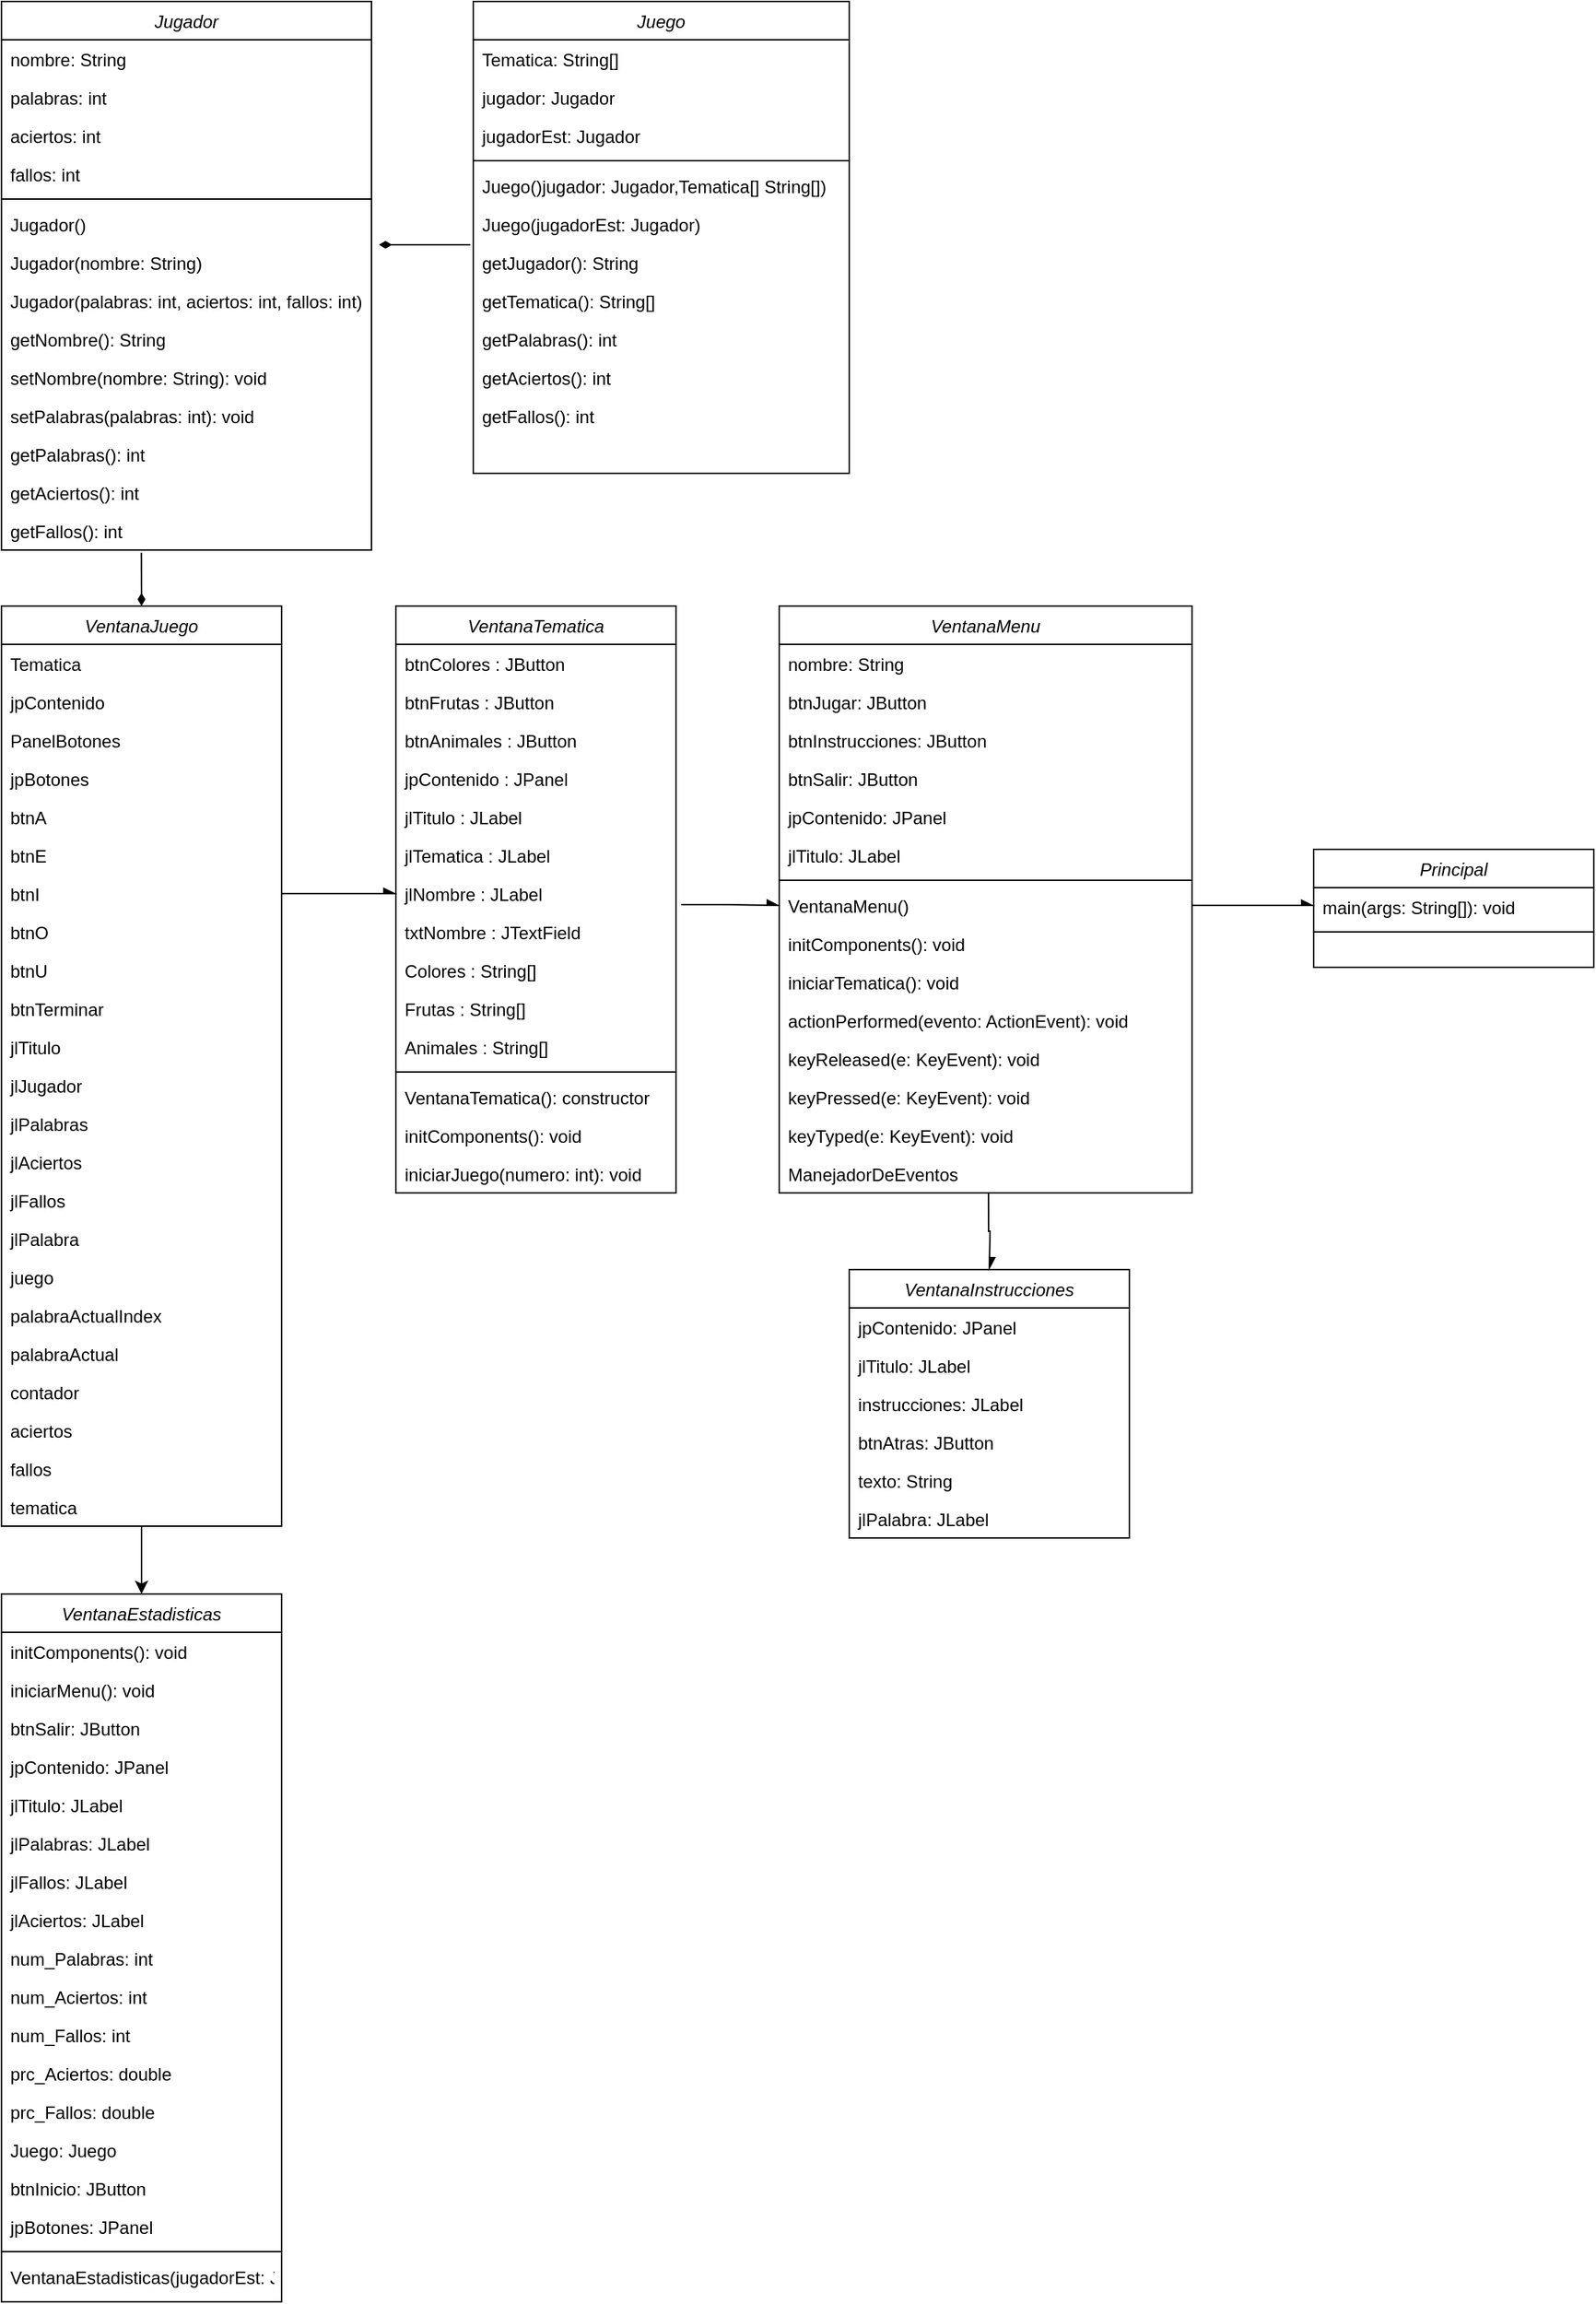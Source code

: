 <mxfile version="21.2.0" type="device">
  <diagram id="C5RBs43oDa-KdzZeNtuy" name="Page-1">
    <mxGraphModel dx="928" dy="480" grid="1" gridSize="10" guides="1" tooltips="1" connect="1" arrows="1" fold="1" page="1" pageScale="1" pageWidth="827" pageHeight="1169" math="0" shadow="0">
      <root>
        <mxCell id="WIyWlLk6GJQsqaUBKTNV-0" />
        <mxCell id="WIyWlLk6GJQsqaUBKTNV-1" parent="WIyWlLk6GJQsqaUBKTNV-0" />
        <mxCell id="zkfFHV4jXpPFQw0GAbJ--17" value="Juego" style="swimlane;fontStyle=2;align=center;verticalAlign=top;childLayout=stackLayout;horizontal=1;startSize=26;horizontalStack=0;resizeParent=1;resizeLast=0;collapsible=1;marginBottom=0;rounded=0;shadow=0;strokeWidth=1;" parent="WIyWlLk6GJQsqaUBKTNV-1" vertex="1">
          <mxGeometry x="330" y="10" width="255" height="320" as="geometry">
            <mxRectangle x="550" y="140" width="160" height="26" as="alternateBounds" />
          </mxGeometry>
        </mxCell>
        <mxCell id="46XlVx4w8UzUJBdmU54l-41" value="Tematica: String[]" style="text;align=left;verticalAlign=top;spacingLeft=4;spacingRight=4;overflow=hidden;rotatable=0;points=[[0,0.5],[1,0.5]];portConstraint=eastwest;" parent="zkfFHV4jXpPFQw0GAbJ--17" vertex="1">
          <mxGeometry y="26" width="255" height="26" as="geometry" />
        </mxCell>
        <mxCell id="zkfFHV4jXpPFQw0GAbJ--18" value="jugador: Jugador" style="text;align=left;verticalAlign=top;spacingLeft=4;spacingRight=4;overflow=hidden;rotatable=0;points=[[0,0.5],[1,0.5]];portConstraint=eastwest;" parent="zkfFHV4jXpPFQw0GAbJ--17" vertex="1">
          <mxGeometry y="52" width="255" height="26" as="geometry" />
        </mxCell>
        <mxCell id="46XlVx4w8UzUJBdmU54l-42" value="jugadorEst: Jugador" style="text;align=left;verticalAlign=top;spacingLeft=4;spacingRight=4;overflow=hidden;rotatable=0;points=[[0,0.5],[1,0.5]];portConstraint=eastwest;" parent="zkfFHV4jXpPFQw0GAbJ--17" vertex="1">
          <mxGeometry y="78" width="255" height="26" as="geometry" />
        </mxCell>
        <mxCell id="zkfFHV4jXpPFQw0GAbJ--23" value="" style="line;html=1;strokeWidth=1;align=left;verticalAlign=middle;spacingTop=-1;spacingLeft=3;spacingRight=3;rotatable=0;labelPosition=right;points=[];portConstraint=eastwest;" parent="zkfFHV4jXpPFQw0GAbJ--17" vertex="1">
          <mxGeometry y="104" width="255" height="8" as="geometry" />
        </mxCell>
        <mxCell id="zkfFHV4jXpPFQw0GAbJ--24" value="Juego()jugador: Jugador,Tematica[] String[])" style="text;align=left;verticalAlign=top;spacingLeft=4;spacingRight=4;overflow=hidden;rotatable=0;points=[[0,0.5],[1,0.5]];portConstraint=eastwest;" parent="zkfFHV4jXpPFQw0GAbJ--17" vertex="1">
          <mxGeometry y="112" width="255" height="26" as="geometry" />
        </mxCell>
        <mxCell id="zkfFHV4jXpPFQw0GAbJ--25" value="Juego(jugadorEst: Jugador)" style="text;align=left;verticalAlign=top;spacingLeft=4;spacingRight=4;overflow=hidden;rotatable=0;points=[[0,0.5],[1,0.5]];portConstraint=eastwest;" parent="zkfFHV4jXpPFQw0GAbJ--17" vertex="1">
          <mxGeometry y="138" width="255" height="26" as="geometry" />
        </mxCell>
        <mxCell id="46XlVx4w8UzUJBdmU54l-19" style="edgeStyle=none;curved=1;rounded=0;orthogonalLoop=1;jettySize=auto;html=1;exitX=1;exitY=0.5;exitDx=0;exitDy=0;entryX=1;entryY=0.5;entryDx=0;entryDy=0;fontSize=12;startSize=8;endSize=8;" parent="zkfFHV4jXpPFQw0GAbJ--17" edge="1">
          <mxGeometry relative="1" as="geometry">
            <mxPoint x="160" y="91" as="sourcePoint" />
            <mxPoint x="160" y="91" as="targetPoint" />
          </mxGeometry>
        </mxCell>
        <mxCell id="46XlVx4w8UzUJBdmU54l-44" value="getJugador(): String" style="text;align=left;verticalAlign=top;spacingLeft=4;spacingRight=4;overflow=hidden;rotatable=0;points=[[0,0.5],[1,0.5]];portConstraint=eastwest;" parent="zkfFHV4jXpPFQw0GAbJ--17" vertex="1">
          <mxGeometry y="164" width="255" height="26" as="geometry" />
        </mxCell>
        <mxCell id="46XlVx4w8UzUJBdmU54l-43" value="getTematica(): String[]" style="text;align=left;verticalAlign=top;spacingLeft=4;spacingRight=4;overflow=hidden;rotatable=0;points=[[0,0.5],[1,0.5]];portConstraint=eastwest;" parent="zkfFHV4jXpPFQw0GAbJ--17" vertex="1">
          <mxGeometry y="190" width="255" height="26" as="geometry" />
        </mxCell>
        <mxCell id="46XlVx4w8UzUJBdmU54l-45" value="getPalabras(): int" style="text;align=left;verticalAlign=top;spacingLeft=4;spacingRight=4;overflow=hidden;rotatable=0;points=[[0,0.5],[1,0.5]];portConstraint=eastwest;" parent="zkfFHV4jXpPFQw0GAbJ--17" vertex="1">
          <mxGeometry y="216" width="255" height="26" as="geometry" />
        </mxCell>
        <mxCell id="46XlVx4w8UzUJBdmU54l-46" value="getAciertos(): int" style="text;align=left;verticalAlign=top;spacingLeft=4;spacingRight=4;overflow=hidden;rotatable=0;points=[[0,0.5],[1,0.5]];portConstraint=eastwest;" parent="zkfFHV4jXpPFQw0GAbJ--17" vertex="1">
          <mxGeometry y="242" width="255" height="26" as="geometry" />
        </mxCell>
        <mxCell id="eymDQh31CZEQ36Cd8MHm-55" value="getFallos(): int" style="text;align=left;verticalAlign=top;spacingLeft=4;spacingRight=4;overflow=hidden;rotatable=0;points=[[0,0.5],[1,0.5]];portConstraint=eastwest;" parent="zkfFHV4jXpPFQw0GAbJ--17" vertex="1">
          <mxGeometry y="268" width="255" height="26" as="geometry" />
        </mxCell>
        <mxCell id="46XlVx4w8UzUJBdmU54l-12" value="VentanaTematica" style="swimlane;fontStyle=2;align=center;verticalAlign=top;childLayout=stackLayout;horizontal=1;startSize=26;horizontalStack=0;resizeParent=1;resizeLast=0;collapsible=1;marginBottom=0;rounded=0;shadow=0;strokeWidth=1;" parent="WIyWlLk6GJQsqaUBKTNV-1" vertex="1">
          <mxGeometry x="277.5" y="420" width="190" height="398" as="geometry">
            <mxRectangle x="230" y="140" width="160" height="26" as="alternateBounds" />
          </mxGeometry>
        </mxCell>
        <mxCell id="46XlVx4w8UzUJBdmU54l-13" value="btnColores : JButton&#xa;" style="text;align=left;verticalAlign=top;spacingLeft=4;spacingRight=4;overflow=hidden;rotatable=0;points=[[0,0.5],[1,0.5]];portConstraint=eastwest;" parent="46XlVx4w8UzUJBdmU54l-12" vertex="1">
          <mxGeometry y="26" width="190" height="26" as="geometry" />
        </mxCell>
        <mxCell id="eymDQh31CZEQ36Cd8MHm-108" value="btnFrutas : JButton" style="text;align=left;verticalAlign=top;spacingLeft=4;spacingRight=4;overflow=hidden;rotatable=0;points=[[0,0.5],[1,0.5]];portConstraint=eastwest;" parent="46XlVx4w8UzUJBdmU54l-12" vertex="1">
          <mxGeometry y="52" width="190" height="26" as="geometry" />
        </mxCell>
        <mxCell id="eymDQh31CZEQ36Cd8MHm-110" value="btnAnimales : JButton" style="text;align=left;verticalAlign=top;spacingLeft=4;spacingRight=4;overflow=hidden;rotatable=0;points=[[0,0.5],[1,0.5]];portConstraint=eastwest;" parent="46XlVx4w8UzUJBdmU54l-12" vertex="1">
          <mxGeometry y="78" width="190" height="26" as="geometry" />
        </mxCell>
        <mxCell id="eymDQh31CZEQ36Cd8MHm-111" value="jpContenido : JPanel" style="text;align=left;verticalAlign=top;spacingLeft=4;spacingRight=4;overflow=hidden;rotatable=0;points=[[0,0.5],[1,0.5]];portConstraint=eastwest;" parent="46XlVx4w8UzUJBdmU54l-12" vertex="1">
          <mxGeometry y="104" width="190" height="26" as="geometry" />
        </mxCell>
        <mxCell id="eymDQh31CZEQ36Cd8MHm-109" value="jlTitulo : JLabel" style="text;align=left;verticalAlign=top;spacingLeft=4;spacingRight=4;overflow=hidden;rotatable=0;points=[[0,0.5],[1,0.5]];portConstraint=eastwest;" parent="46XlVx4w8UzUJBdmU54l-12" vertex="1">
          <mxGeometry y="130" width="190" height="26" as="geometry" />
        </mxCell>
        <mxCell id="eymDQh31CZEQ36Cd8MHm-107" value="jlTematica : JLabel" style="text;align=left;verticalAlign=top;spacingLeft=4;spacingRight=4;overflow=hidden;rotatable=0;points=[[0,0.5],[1,0.5]];portConstraint=eastwest;" parent="46XlVx4w8UzUJBdmU54l-12" vertex="1">
          <mxGeometry y="156" width="190" height="26" as="geometry" />
        </mxCell>
        <mxCell id="46XlVx4w8UzUJBdmU54l-33" value="jlNombre : JLabel" style="text;align=left;verticalAlign=top;spacingLeft=4;spacingRight=4;overflow=hidden;rotatable=0;points=[[0,0.5],[1,0.5]];portConstraint=eastwest;" parent="46XlVx4w8UzUJBdmU54l-12" vertex="1">
          <mxGeometry y="182" width="190" height="26" as="geometry" />
        </mxCell>
        <mxCell id="46XlVx4w8UzUJBdmU54l-34" value="txtNombre : JTextField" style="text;align=left;verticalAlign=top;spacingLeft=4;spacingRight=4;overflow=hidden;rotatable=0;points=[[0,0.5],[1,0.5]];portConstraint=eastwest;" parent="46XlVx4w8UzUJBdmU54l-12" vertex="1">
          <mxGeometry y="208" width="190" height="26" as="geometry" />
        </mxCell>
        <mxCell id="46XlVx4w8UzUJBdmU54l-35" value="Colores : String[]" style="text;align=left;verticalAlign=top;spacingLeft=4;spacingRight=4;overflow=hidden;rotatable=0;points=[[0,0.5],[1,0.5]];portConstraint=eastwest;" parent="46XlVx4w8UzUJBdmU54l-12" vertex="1">
          <mxGeometry y="234" width="190" height="26" as="geometry" />
        </mxCell>
        <mxCell id="eymDQh31CZEQ36Cd8MHm-114" value="Frutas : String[]" style="text;align=left;verticalAlign=top;spacingLeft=4;spacingRight=4;overflow=hidden;rotatable=0;points=[[0,0.5],[1,0.5]];portConstraint=eastwest;" parent="46XlVx4w8UzUJBdmU54l-12" vertex="1">
          <mxGeometry y="260" width="190" height="26" as="geometry" />
        </mxCell>
        <mxCell id="eymDQh31CZEQ36Cd8MHm-113" value="Animales : String[]" style="text;align=left;verticalAlign=top;spacingLeft=4;spacingRight=4;overflow=hidden;rotatable=0;points=[[0,0.5],[1,0.5]];portConstraint=eastwest;" parent="46XlVx4w8UzUJBdmU54l-12" vertex="1">
          <mxGeometry y="286" width="190" height="26" as="geometry" />
        </mxCell>
        <mxCell id="46XlVx4w8UzUJBdmU54l-14" value="" style="line;html=1;strokeWidth=1;align=left;verticalAlign=middle;spacingTop=-1;spacingLeft=3;spacingRight=3;rotatable=0;labelPosition=right;points=[];portConstraint=eastwest;" parent="46XlVx4w8UzUJBdmU54l-12" vertex="1">
          <mxGeometry y="312" width="190" height="8" as="geometry" />
        </mxCell>
        <mxCell id="46XlVx4w8UzUJBdmU54l-15" value="VentanaTematica(): constructor" style="text;align=left;verticalAlign=top;spacingLeft=4;spacingRight=4;overflow=hidden;rotatable=0;points=[[0,0.5],[1,0.5]];portConstraint=eastwest;" parent="46XlVx4w8UzUJBdmU54l-12" vertex="1">
          <mxGeometry y="320" width="190" height="26" as="geometry" />
        </mxCell>
        <mxCell id="46XlVx4w8UzUJBdmU54l-16" value="initComponents(): void" style="text;align=left;verticalAlign=top;spacingLeft=4;spacingRight=4;overflow=hidden;rotatable=0;points=[[0,0.5],[1,0.5]];portConstraint=eastwest;" parent="46XlVx4w8UzUJBdmU54l-12" vertex="1">
          <mxGeometry y="346" width="190" height="26" as="geometry" />
        </mxCell>
        <mxCell id="46XlVx4w8UzUJBdmU54l-17" value="iniciarJuego(numero: int): void" style="text;align=left;verticalAlign=top;spacingLeft=4;spacingRight=4;overflow=hidden;rotatable=0;points=[[0,0.5],[1,0.5]];portConstraint=eastwest;" parent="46XlVx4w8UzUJBdmU54l-12" vertex="1">
          <mxGeometry y="372" width="190" height="26" as="geometry" />
        </mxCell>
        <mxCell id="eymDQh31CZEQ36Cd8MHm-1" value="Principal" style="swimlane;fontStyle=2;align=center;verticalAlign=top;childLayout=stackLayout;horizontal=1;startSize=26;horizontalStack=0;resizeParent=1;resizeLast=0;collapsible=1;marginBottom=0;rounded=0;shadow=0;strokeWidth=1;" parent="WIyWlLk6GJQsqaUBKTNV-1" vertex="1">
          <mxGeometry x="900" y="585" width="190" height="80" as="geometry">
            <mxRectangle x="230" y="140" width="160" height="26" as="alternateBounds" />
          </mxGeometry>
        </mxCell>
        <mxCell id="eymDQh31CZEQ36Cd8MHm-2" value="main(args: String[]): void" style="text;align=left;verticalAlign=top;spacingLeft=4;spacingRight=4;overflow=hidden;rotatable=0;points=[[0,0.5],[1,0.5]];portConstraint=eastwest;" parent="eymDQh31CZEQ36Cd8MHm-1" vertex="1">
          <mxGeometry y="26" width="190" height="26" as="geometry" />
        </mxCell>
        <mxCell id="eymDQh31CZEQ36Cd8MHm-3" value="" style="line;html=1;strokeWidth=1;align=left;verticalAlign=middle;spacingTop=-1;spacingLeft=3;spacingRight=3;rotatable=0;labelPosition=right;points=[];portConstraint=eastwest;" parent="eymDQh31CZEQ36Cd8MHm-1" vertex="1">
          <mxGeometry y="52" width="190" height="8" as="geometry" />
        </mxCell>
        <mxCell id="eymDQh31CZEQ36Cd8MHm-15" value="VentanaInstrucciones" style="swimlane;fontStyle=2;align=center;verticalAlign=top;childLayout=stackLayout;horizontal=1;startSize=26;horizontalStack=0;resizeParent=1;resizeLast=0;collapsible=1;marginBottom=0;rounded=0;shadow=0;strokeWidth=1;" parent="WIyWlLk6GJQsqaUBKTNV-1" vertex="1">
          <mxGeometry x="585" y="870" width="190" height="182" as="geometry">
            <mxRectangle x="230" y="140" width="160" height="26" as="alternateBounds" />
          </mxGeometry>
        </mxCell>
        <mxCell id="eymDQh31CZEQ36Cd8MHm-16" value="jpContenido: JPanel " style="text;align=left;verticalAlign=top;spacingLeft=4;spacingRight=4;overflow=hidden;rotatable=0;points=[[0,0.5],[1,0.5]];portConstraint=eastwest;" parent="eymDQh31CZEQ36Cd8MHm-15" vertex="1">
          <mxGeometry y="26" width="190" height="26" as="geometry" />
        </mxCell>
        <mxCell id="eymDQh31CZEQ36Cd8MHm-17" value="jlTitulo: JLabel " style="text;align=left;verticalAlign=top;spacingLeft=4;spacingRight=4;overflow=hidden;rotatable=0;points=[[0,0.5],[1,0.5]];portConstraint=eastwest;" parent="eymDQh31CZEQ36Cd8MHm-15" vertex="1">
          <mxGeometry y="52" width="190" height="26" as="geometry" />
        </mxCell>
        <mxCell id="eymDQh31CZEQ36Cd8MHm-18" value="instrucciones: JLabel" style="text;align=left;verticalAlign=top;spacingLeft=4;spacingRight=4;overflow=hidden;rotatable=0;points=[[0,0.5],[1,0.5]];portConstraint=eastwest;" parent="eymDQh31CZEQ36Cd8MHm-15" vertex="1">
          <mxGeometry y="78" width="190" height="26" as="geometry" />
        </mxCell>
        <mxCell id="eymDQh31CZEQ36Cd8MHm-82" value="btnAtras: JButton" style="text;align=left;verticalAlign=top;spacingLeft=4;spacingRight=4;overflow=hidden;rotatable=0;points=[[0,0.5],[1,0.5]];portConstraint=eastwest;" parent="eymDQh31CZEQ36Cd8MHm-15" vertex="1">
          <mxGeometry y="104" width="190" height="26" as="geometry" />
        </mxCell>
        <mxCell id="eymDQh31CZEQ36Cd8MHm-83" value="texto: String" style="text;align=left;verticalAlign=top;spacingLeft=4;spacingRight=4;overflow=hidden;rotatable=0;points=[[0,0.5],[1,0.5]];portConstraint=eastwest;" parent="eymDQh31CZEQ36Cd8MHm-15" vertex="1">
          <mxGeometry y="130" width="190" height="26" as="geometry" />
        </mxCell>
        <mxCell id="eymDQh31CZEQ36Cd8MHm-19" value="jlPalabra: JLabel" style="text;align=left;verticalAlign=top;spacingLeft=4;spacingRight=4;overflow=hidden;rotatable=0;points=[[0,0.5],[1,0.5]];portConstraint=eastwest;" parent="eymDQh31CZEQ36Cd8MHm-15" vertex="1">
          <mxGeometry y="156" width="190" height="26" as="geometry" />
        </mxCell>
        <mxCell id="eymDQh31CZEQ36Cd8MHm-25" value="VentanaJuego" style="swimlane;fontStyle=2;align=center;verticalAlign=top;childLayout=stackLayout;horizontal=1;startSize=26;horizontalStack=0;resizeParent=1;resizeLast=0;collapsible=1;marginBottom=0;rounded=0;shadow=0;strokeWidth=1;" parent="WIyWlLk6GJQsqaUBKTNV-1" vertex="1">
          <mxGeometry x="10" y="420" width="190" height="624" as="geometry">
            <mxRectangle x="230" y="140" width="160" height="26" as="alternateBounds" />
          </mxGeometry>
        </mxCell>
        <mxCell id="eymDQh31CZEQ36Cd8MHm-26" value="Tematica      " style="text;align=left;verticalAlign=top;spacingLeft=4;spacingRight=4;overflow=hidden;rotatable=0;points=[[0,0.5],[1,0.5]];portConstraint=eastwest;" parent="eymDQh31CZEQ36Cd8MHm-25" vertex="1">
          <mxGeometry y="26" width="190" height="26" as="geometry" />
        </mxCell>
        <mxCell id="eymDQh31CZEQ36Cd8MHm-27" value="jpContenido   " style="text;align=left;verticalAlign=top;spacingLeft=4;spacingRight=4;overflow=hidden;rotatable=0;points=[[0,0.5],[1,0.5]];portConstraint=eastwest;" parent="eymDQh31CZEQ36Cd8MHm-25" vertex="1">
          <mxGeometry y="52" width="190" height="26" as="geometry" />
        </mxCell>
        <mxCell id="eymDQh31CZEQ36Cd8MHm-94" value="PanelBotones  " style="text;align=left;verticalAlign=top;spacingLeft=4;spacingRight=4;overflow=hidden;rotatable=0;points=[[0,0.5],[1,0.5]];portConstraint=eastwest;" parent="eymDQh31CZEQ36Cd8MHm-25" vertex="1">
          <mxGeometry y="78" width="190" height="26" as="geometry" />
        </mxCell>
        <mxCell id="eymDQh31CZEQ36Cd8MHm-96" value="jpBotones     " style="text;align=left;verticalAlign=top;spacingLeft=4;spacingRight=4;overflow=hidden;rotatable=0;points=[[0,0.5],[1,0.5]];portConstraint=eastwest;" parent="eymDQh31CZEQ36Cd8MHm-25" vertex="1">
          <mxGeometry y="104" width="190" height="26" as="geometry" />
        </mxCell>
        <mxCell id="eymDQh31CZEQ36Cd8MHm-98" value="btnA          " style="text;align=left;verticalAlign=top;spacingLeft=4;spacingRight=4;overflow=hidden;rotatable=0;points=[[0,0.5],[1,0.5]];portConstraint=eastwest;" parent="eymDQh31CZEQ36Cd8MHm-25" vertex="1">
          <mxGeometry y="130" width="190" height="26" as="geometry" />
        </mxCell>
        <mxCell id="eymDQh31CZEQ36Cd8MHm-99" value="btnE          " style="text;align=left;verticalAlign=top;spacingLeft=4;spacingRight=4;overflow=hidden;rotatable=0;points=[[0,0.5],[1,0.5]];portConstraint=eastwest;" parent="eymDQh31CZEQ36Cd8MHm-25" vertex="1">
          <mxGeometry y="156" width="190" height="26" as="geometry" />
        </mxCell>
        <mxCell id="eymDQh31CZEQ36Cd8MHm-97" value="btnI          " style="text;align=left;verticalAlign=top;spacingLeft=4;spacingRight=4;overflow=hidden;rotatable=0;points=[[0,0.5],[1,0.5]];portConstraint=eastwest;" parent="eymDQh31CZEQ36Cd8MHm-25" vertex="1">
          <mxGeometry y="182" width="190" height="26" as="geometry" />
        </mxCell>
        <mxCell id="eymDQh31CZEQ36Cd8MHm-95" value="btnO          " style="text;align=left;verticalAlign=top;spacingLeft=4;spacingRight=4;overflow=hidden;rotatable=0;points=[[0,0.5],[1,0.5]];portConstraint=eastwest;" parent="eymDQh31CZEQ36Cd8MHm-25" vertex="1">
          <mxGeometry y="208" width="190" height="26" as="geometry" />
        </mxCell>
        <mxCell id="eymDQh31CZEQ36Cd8MHm-93" value="btnU          " style="text;align=left;verticalAlign=top;spacingLeft=4;spacingRight=4;overflow=hidden;rotatable=0;points=[[0,0.5],[1,0.5]];portConstraint=eastwest;" parent="eymDQh31CZEQ36Cd8MHm-25" vertex="1">
          <mxGeometry y="234" width="190" height="26" as="geometry" />
        </mxCell>
        <mxCell id="eymDQh31CZEQ36Cd8MHm-92" value="btnTerminar   " style="text;align=left;verticalAlign=top;spacingLeft=4;spacingRight=4;overflow=hidden;rotatable=0;points=[[0,0.5],[1,0.5]];portConstraint=eastwest;" parent="eymDQh31CZEQ36Cd8MHm-25" vertex="1">
          <mxGeometry y="260" width="190" height="26" as="geometry" />
        </mxCell>
        <mxCell id="eymDQh31CZEQ36Cd8MHm-28" value="jlTitulo      " style="text;align=left;verticalAlign=top;spacingLeft=4;spacingRight=4;overflow=hidden;rotatable=0;points=[[0,0.5],[1,0.5]];portConstraint=eastwest;" parent="eymDQh31CZEQ36Cd8MHm-25" vertex="1">
          <mxGeometry y="286" width="190" height="26" as="geometry" />
        </mxCell>
        <mxCell id="eymDQh31CZEQ36Cd8MHm-29" value="jlJugador     " style="text;align=left;verticalAlign=top;spacingLeft=4;spacingRight=4;overflow=hidden;rotatable=0;points=[[0,0.5],[1,0.5]];portConstraint=eastwest;" parent="eymDQh31CZEQ36Cd8MHm-25" vertex="1">
          <mxGeometry y="312" width="190" height="26" as="geometry" />
        </mxCell>
        <mxCell id="eymDQh31CZEQ36Cd8MHm-31" value="jlPalabras    " style="text;align=left;verticalAlign=top;spacingLeft=4;spacingRight=4;overflow=hidden;rotatable=0;points=[[0,0.5],[1,0.5]];portConstraint=eastwest;" parent="eymDQh31CZEQ36Cd8MHm-25" vertex="1">
          <mxGeometry y="338" width="190" height="26" as="geometry" />
        </mxCell>
        <mxCell id="eymDQh31CZEQ36Cd8MHm-32" value="jlAciertos    " style="text;align=left;verticalAlign=top;spacingLeft=4;spacingRight=4;overflow=hidden;rotatable=0;points=[[0,0.5],[1,0.5]];portConstraint=eastwest;" parent="eymDQh31CZEQ36Cd8MHm-25" vertex="1">
          <mxGeometry y="364" width="190" height="26" as="geometry" />
        </mxCell>
        <mxCell id="eymDQh31CZEQ36Cd8MHm-33" value="jlFallos      " style="text;align=left;verticalAlign=top;spacingLeft=4;spacingRight=4;overflow=hidden;rotatable=0;points=[[0,0.5],[1,0.5]];portConstraint=eastwest;" parent="eymDQh31CZEQ36Cd8MHm-25" vertex="1">
          <mxGeometry y="390" width="190" height="26" as="geometry" />
        </mxCell>
        <mxCell id="eymDQh31CZEQ36Cd8MHm-34" value="jlPalabra     " style="text;align=left;verticalAlign=top;spacingLeft=4;spacingRight=4;overflow=hidden;rotatable=0;points=[[0,0.5],[1,0.5]];portConstraint=eastwest;" parent="eymDQh31CZEQ36Cd8MHm-25" vertex="1">
          <mxGeometry y="416" width="190" height="26" as="geometry" />
        </mxCell>
        <mxCell id="eymDQh31CZEQ36Cd8MHm-100" value="juego         " style="text;align=left;verticalAlign=top;spacingLeft=4;spacingRight=4;overflow=hidden;rotatable=0;points=[[0,0.5],[1,0.5]];portConstraint=eastwest;" parent="eymDQh31CZEQ36Cd8MHm-25" vertex="1">
          <mxGeometry y="442" width="190" height="26" as="geometry" />
        </mxCell>
        <mxCell id="eymDQh31CZEQ36Cd8MHm-102" value="palabraActualIndex " style="text;align=left;verticalAlign=top;spacingLeft=4;spacingRight=4;overflow=hidden;rotatable=0;points=[[0,0.5],[1,0.5]];portConstraint=eastwest;" parent="eymDQh31CZEQ36Cd8MHm-25" vertex="1">
          <mxGeometry y="468" width="190" height="26" as="geometry" />
        </mxCell>
        <mxCell id="eymDQh31CZEQ36Cd8MHm-104" value="palabraActual " style="text;align=left;verticalAlign=top;spacingLeft=4;spacingRight=4;overflow=hidden;rotatable=0;points=[[0,0.5],[1,0.5]];portConstraint=eastwest;" parent="eymDQh31CZEQ36Cd8MHm-25" vertex="1">
          <mxGeometry y="494" width="190" height="26" as="geometry" />
        </mxCell>
        <mxCell id="eymDQh31CZEQ36Cd8MHm-106" value="contador      " style="text;align=left;verticalAlign=top;spacingLeft=4;spacingRight=4;overflow=hidden;rotatable=0;points=[[0,0.5],[1,0.5]];portConstraint=eastwest;" parent="eymDQh31CZEQ36Cd8MHm-25" vertex="1">
          <mxGeometry y="520" width="190" height="26" as="geometry" />
        </mxCell>
        <mxCell id="eymDQh31CZEQ36Cd8MHm-105" value="aciertos      " style="text;align=left;verticalAlign=top;spacingLeft=4;spacingRight=4;overflow=hidden;rotatable=0;points=[[0,0.5],[1,0.5]];portConstraint=eastwest;" parent="eymDQh31CZEQ36Cd8MHm-25" vertex="1">
          <mxGeometry y="546" width="190" height="26" as="geometry" />
        </mxCell>
        <mxCell id="eymDQh31CZEQ36Cd8MHm-103" value="fallos        " style="text;align=left;verticalAlign=top;spacingLeft=4;spacingRight=4;overflow=hidden;rotatable=0;points=[[0,0.5],[1,0.5]];portConstraint=eastwest;" parent="eymDQh31CZEQ36Cd8MHm-25" vertex="1">
          <mxGeometry y="572" width="190" height="26" as="geometry" />
        </mxCell>
        <mxCell id="eymDQh31CZEQ36Cd8MHm-101" value="tematica      " style="text;align=left;verticalAlign=top;spacingLeft=4;spacingRight=4;overflow=hidden;rotatable=0;points=[[0,0.5],[1,0.5]];portConstraint=eastwest;" parent="eymDQh31CZEQ36Cd8MHm-25" vertex="1">
          <mxGeometry y="598" width="190" height="26" as="geometry" />
        </mxCell>
        <mxCell id="eymDQh31CZEQ36Cd8MHm-35" value="VentanaMenu" style="swimlane;fontStyle=2;align=center;verticalAlign=top;childLayout=stackLayout;horizontal=1;startSize=26;horizontalStack=0;resizeParent=1;resizeLast=0;collapsible=1;marginBottom=0;rounded=0;shadow=0;strokeWidth=1;" parent="WIyWlLk6GJQsqaUBKTNV-1" vertex="1">
          <mxGeometry x="537.5" y="420" width="280" height="398" as="geometry">
            <mxRectangle x="230" y="140" width="160" height="26" as="alternateBounds" />
          </mxGeometry>
        </mxCell>
        <mxCell id="eymDQh31CZEQ36Cd8MHm-36" value="nombre: String  " style="text;align=left;verticalAlign=top;spacingLeft=4;spacingRight=4;overflow=hidden;rotatable=0;points=[[0,0.5],[1,0.5]];portConstraint=eastwest;" parent="eymDQh31CZEQ36Cd8MHm-35" vertex="1">
          <mxGeometry y="26" width="280" height="26" as="geometry" />
        </mxCell>
        <mxCell id="eymDQh31CZEQ36Cd8MHm-67" value="btnJugar: JButton" style="text;align=left;verticalAlign=top;spacingLeft=4;spacingRight=4;overflow=hidden;rotatable=0;points=[[0,0.5],[1,0.5]];portConstraint=eastwest;" parent="eymDQh31CZEQ36Cd8MHm-35" vertex="1">
          <mxGeometry y="52" width="280" height="26" as="geometry" />
        </mxCell>
        <mxCell id="eymDQh31CZEQ36Cd8MHm-66" value="btnInstrucciones: JButton" style="text;align=left;verticalAlign=top;spacingLeft=4;spacingRight=4;overflow=hidden;rotatable=0;points=[[0,0.5],[1,0.5]];portConstraint=eastwest;" parent="eymDQh31CZEQ36Cd8MHm-35" vertex="1">
          <mxGeometry y="78" width="280" height="26" as="geometry" />
        </mxCell>
        <mxCell id="eymDQh31CZEQ36Cd8MHm-37" value="btnSalir: JButton" style="text;align=left;verticalAlign=top;spacingLeft=4;spacingRight=4;overflow=hidden;rotatable=0;points=[[0,0.5],[1,0.5]];portConstraint=eastwest;" parent="eymDQh31CZEQ36Cd8MHm-35" vertex="1">
          <mxGeometry y="104" width="280" height="26" as="geometry" />
        </mxCell>
        <mxCell id="eymDQh31CZEQ36Cd8MHm-38" value="jpContenido: JPanel" style="text;align=left;verticalAlign=top;spacingLeft=4;spacingRight=4;overflow=hidden;rotatable=0;points=[[0,0.5],[1,0.5]];portConstraint=eastwest;" parent="eymDQh31CZEQ36Cd8MHm-35" vertex="1">
          <mxGeometry y="130" width="280" height="26" as="geometry" />
        </mxCell>
        <mxCell id="eymDQh31CZEQ36Cd8MHm-39" value="jlTitulo: JLabel " style="text;align=left;verticalAlign=top;spacingLeft=4;spacingRight=4;overflow=hidden;rotatable=0;points=[[0,0.5],[1,0.5]];portConstraint=eastwest;" parent="eymDQh31CZEQ36Cd8MHm-35" vertex="1">
          <mxGeometry y="156" width="280" height="26" as="geometry" />
        </mxCell>
        <mxCell id="eymDQh31CZEQ36Cd8MHm-40" value="" style="line;html=1;strokeWidth=1;align=left;verticalAlign=middle;spacingTop=-1;spacingLeft=3;spacingRight=3;rotatable=0;labelPosition=right;points=[];portConstraint=eastwest;" parent="eymDQh31CZEQ36Cd8MHm-35" vertex="1">
          <mxGeometry y="182" width="280" height="8" as="geometry" />
        </mxCell>
        <mxCell id="eymDQh31CZEQ36Cd8MHm-41" value="VentanaMenu()" style="text;align=left;verticalAlign=top;spacingLeft=4;spacingRight=4;overflow=hidden;rotatable=0;points=[[0,0.5],[1,0.5]];portConstraint=eastwest;" parent="eymDQh31CZEQ36Cd8MHm-35" vertex="1">
          <mxGeometry y="190" width="280" height="26" as="geometry" />
        </mxCell>
        <mxCell id="eymDQh31CZEQ36Cd8MHm-69" value="initComponents(): void" style="text;align=left;verticalAlign=top;spacingLeft=4;spacingRight=4;overflow=hidden;rotatable=0;points=[[0,0.5],[1,0.5]];portConstraint=eastwest;" parent="eymDQh31CZEQ36Cd8MHm-35" vertex="1">
          <mxGeometry y="216" width="280" height="26" as="geometry" />
        </mxCell>
        <mxCell id="eymDQh31CZEQ36Cd8MHm-71" value="iniciarTematica(): void" style="text;align=left;verticalAlign=top;spacingLeft=4;spacingRight=4;overflow=hidden;rotatable=0;points=[[0,0.5],[1,0.5]];portConstraint=eastwest;" parent="eymDQh31CZEQ36Cd8MHm-35" vertex="1">
          <mxGeometry y="242" width="280" height="26" as="geometry" />
        </mxCell>
        <mxCell id="eymDQh31CZEQ36Cd8MHm-70" value="actionPerformed(evento: ActionEvent): void" style="text;align=left;verticalAlign=top;spacingLeft=4;spacingRight=4;overflow=hidden;rotatable=0;points=[[0,0.5],[1,0.5]];portConstraint=eastwest;" parent="eymDQh31CZEQ36Cd8MHm-35" vertex="1">
          <mxGeometry y="268" width="280" height="26" as="geometry" />
        </mxCell>
        <mxCell id="eymDQh31CZEQ36Cd8MHm-68" value="keyReleased(e: KeyEvent): void" style="text;align=left;verticalAlign=top;spacingLeft=4;spacingRight=4;overflow=hidden;rotatable=0;points=[[0,0.5],[1,0.5]];portConstraint=eastwest;" parent="eymDQh31CZEQ36Cd8MHm-35" vertex="1">
          <mxGeometry y="294" width="280" height="26" as="geometry" />
        </mxCell>
        <mxCell id="eymDQh31CZEQ36Cd8MHm-42" value="keyPressed(e: KeyEvent): void" style="text;align=left;verticalAlign=top;spacingLeft=4;spacingRight=4;overflow=hidden;rotatable=0;points=[[0,0.5],[1,0.5]];portConstraint=eastwest;" parent="eymDQh31CZEQ36Cd8MHm-35" vertex="1">
          <mxGeometry y="320" width="280" height="26" as="geometry" />
        </mxCell>
        <mxCell id="eymDQh31CZEQ36Cd8MHm-43" value="keyTyped(e: KeyEvent): void" style="text;align=left;verticalAlign=top;spacingLeft=4;spacingRight=4;overflow=hidden;rotatable=0;points=[[0,0.5],[1,0.5]];portConstraint=eastwest;" parent="eymDQh31CZEQ36Cd8MHm-35" vertex="1">
          <mxGeometry y="346" width="280" height="26" as="geometry" />
        </mxCell>
        <mxCell id="eymDQh31CZEQ36Cd8MHm-44" value="ManejadorDeEventos" style="text;align=left;verticalAlign=top;spacingLeft=4;spacingRight=4;overflow=hidden;rotatable=0;points=[[0,0.5],[1,0.5]];portConstraint=eastwest;" parent="eymDQh31CZEQ36Cd8MHm-35" vertex="1">
          <mxGeometry y="372" width="280" height="26" as="geometry" />
        </mxCell>
        <mxCell id="zkfFHV4jXpPFQw0GAbJ--0" value="Jugador" style="swimlane;fontStyle=2;align=center;verticalAlign=top;childLayout=stackLayout;horizontal=1;startSize=26;horizontalStack=0;resizeParent=1;resizeLast=0;collapsible=1;marginBottom=0;rounded=0;shadow=0;strokeWidth=1;" parent="WIyWlLk6GJQsqaUBKTNV-1" vertex="1">
          <mxGeometry x="10" y="10" width="251" height="372" as="geometry">
            <mxRectangle x="230" y="140" width="160" height="26" as="alternateBounds" />
          </mxGeometry>
        </mxCell>
        <mxCell id="zkfFHV4jXpPFQw0GAbJ--1" value="nombre: String" style="text;align=left;verticalAlign=top;spacingLeft=4;spacingRight=4;overflow=hidden;rotatable=0;points=[[0,0.5],[1,0.5]];portConstraint=eastwest;" parent="zkfFHV4jXpPFQw0GAbJ--0" vertex="1">
          <mxGeometry y="26" width="251" height="26" as="geometry" />
        </mxCell>
        <mxCell id="eymDQh31CZEQ36Cd8MHm-56" value="palabras: int" style="text;align=left;verticalAlign=top;spacingLeft=4;spacingRight=4;overflow=hidden;rotatable=0;points=[[0,0.5],[1,0.5]];portConstraint=eastwest;" parent="zkfFHV4jXpPFQw0GAbJ--0" vertex="1">
          <mxGeometry y="52" width="251" height="26" as="geometry" />
        </mxCell>
        <mxCell id="eymDQh31CZEQ36Cd8MHm-57" value="aciertos: int" style="text;align=left;verticalAlign=top;spacingLeft=4;spacingRight=4;overflow=hidden;rotatable=0;points=[[0,0.5],[1,0.5]];portConstraint=eastwest;" parent="zkfFHV4jXpPFQw0GAbJ--0" vertex="1">
          <mxGeometry y="78" width="251" height="26" as="geometry" />
        </mxCell>
        <mxCell id="eymDQh31CZEQ36Cd8MHm-58" value="fallos: int" style="text;align=left;verticalAlign=top;spacingLeft=4;spacingRight=4;overflow=hidden;rotatable=0;points=[[0,0.5],[1,0.5]];portConstraint=eastwest;" parent="zkfFHV4jXpPFQw0GAbJ--0" vertex="1">
          <mxGeometry y="104" width="251" height="26" as="geometry" />
        </mxCell>
        <mxCell id="zkfFHV4jXpPFQw0GAbJ--4" value="" style="line;html=1;strokeWidth=1;align=left;verticalAlign=middle;spacingTop=-1;spacingLeft=3;spacingRight=3;rotatable=0;labelPosition=right;points=[];portConstraint=eastwest;" parent="zkfFHV4jXpPFQw0GAbJ--0" vertex="1">
          <mxGeometry y="130" width="251" height="8" as="geometry" />
        </mxCell>
        <mxCell id="zkfFHV4jXpPFQw0GAbJ--5" value="Jugador()" style="text;align=left;verticalAlign=top;spacingLeft=4;spacingRight=4;overflow=hidden;rotatable=0;points=[[0,0.5],[1,0.5]];portConstraint=eastwest;" parent="zkfFHV4jXpPFQw0GAbJ--0" vertex="1">
          <mxGeometry y="138" width="251" height="26" as="geometry" />
        </mxCell>
        <mxCell id="eymDQh31CZEQ36Cd8MHm-65" value="Jugador(nombre: String)" style="text;align=left;verticalAlign=top;spacingLeft=4;spacingRight=4;overflow=hidden;rotatable=0;points=[[0,0.5],[1,0.5]];portConstraint=eastwest;" parent="zkfFHV4jXpPFQw0GAbJ--0" vertex="1">
          <mxGeometry y="164" width="251" height="26" as="geometry" />
        </mxCell>
        <mxCell id="eymDQh31CZEQ36Cd8MHm-64" value="Jugador(palabras: int, aciertos: int, fallos: int)" style="text;align=left;verticalAlign=top;spacingLeft=4;spacingRight=4;overflow=hidden;rotatable=0;points=[[0,0.5],[1,0.5]];portConstraint=eastwest;" parent="zkfFHV4jXpPFQw0GAbJ--0" vertex="1">
          <mxGeometry y="190" width="251" height="26" as="geometry" />
        </mxCell>
        <mxCell id="eymDQh31CZEQ36Cd8MHm-63" value="getNombre(): String" style="text;align=left;verticalAlign=top;spacingLeft=4;spacingRight=4;overflow=hidden;rotatable=0;points=[[0,0.5],[1,0.5]];portConstraint=eastwest;" parent="zkfFHV4jXpPFQw0GAbJ--0" vertex="1">
          <mxGeometry y="216" width="251" height="26" as="geometry" />
        </mxCell>
        <mxCell id="eymDQh31CZEQ36Cd8MHm-62" value="setNombre(nombre: String): void" style="text;align=left;verticalAlign=top;spacingLeft=4;spacingRight=4;overflow=hidden;rotatable=0;points=[[0,0.5],[1,0.5]];portConstraint=eastwest;" parent="zkfFHV4jXpPFQw0GAbJ--0" vertex="1">
          <mxGeometry y="242" width="251" height="26" as="geometry" />
        </mxCell>
        <mxCell id="46XlVx4w8UzUJBdmU54l-0" value="setPalabras(palabras: int): void" style="text;align=left;verticalAlign=top;spacingLeft=4;spacingRight=4;overflow=hidden;rotatable=0;points=[[0,0.5],[1,0.5]];portConstraint=eastwest;" parent="zkfFHV4jXpPFQw0GAbJ--0" vertex="1">
          <mxGeometry y="268" width="251" height="26" as="geometry" />
        </mxCell>
        <mxCell id="46XlVx4w8UzUJBdmU54l-1" value="getPalabras(): int" style="text;align=left;verticalAlign=top;spacingLeft=4;spacingRight=4;overflow=hidden;rotatable=0;points=[[0,0.5],[1,0.5]];portConstraint=eastwest;" parent="zkfFHV4jXpPFQw0GAbJ--0" vertex="1">
          <mxGeometry y="294" width="251" height="26" as="geometry" />
        </mxCell>
        <mxCell id="eymDQh31CZEQ36Cd8MHm-60" value="getAciertos(): int" style="text;align=left;verticalAlign=top;spacingLeft=4;spacingRight=4;overflow=hidden;rotatable=0;points=[[0,0.5],[1,0.5]];portConstraint=eastwest;" parent="zkfFHV4jXpPFQw0GAbJ--0" vertex="1">
          <mxGeometry y="320" width="251" height="26" as="geometry" />
        </mxCell>
        <mxCell id="eymDQh31CZEQ36Cd8MHm-61" value="getFallos(): int" style="text;align=left;verticalAlign=top;spacingLeft=4;spacingRight=4;overflow=hidden;rotatable=0;points=[[0,0.5],[1,0.5]];portConstraint=eastwest;" parent="zkfFHV4jXpPFQw0GAbJ--0" vertex="1">
          <mxGeometry y="346" width="251" height="26" as="geometry" />
        </mxCell>
        <mxCell id="CpgmqIvTPQUDxEQ6PHvS-5" style="edgeStyle=orthogonalEdgeStyle;rounded=0;orthogonalLoop=1;jettySize=auto;html=1;endArrow=async;endFill=1;entryX=0;entryY=0.5;entryDx=0;entryDy=0;exitX=1.019;exitY=0.788;exitDx=0;exitDy=0;exitPerimeter=0;" edge="1" parent="WIyWlLk6GJQsqaUBKTNV-1" source="46XlVx4w8UzUJBdmU54l-33" target="eymDQh31CZEQ36Cd8MHm-41">
          <mxGeometry relative="1" as="geometry">
            <mxPoint x="490" y="570" as="sourcePoint" />
            <mxPoint x="490" y="670" as="targetPoint" />
          </mxGeometry>
        </mxCell>
        <mxCell id="eymDQh31CZEQ36Cd8MHm-45" value="VentanaEstadisticas" style="swimlane;fontStyle=2;align=center;verticalAlign=top;childLayout=stackLayout;horizontal=1;startSize=26;horizontalStack=0;resizeParent=1;resizeLast=0;collapsible=1;marginBottom=0;rounded=0;shadow=0;strokeWidth=1;" parent="WIyWlLk6GJQsqaUBKTNV-1" vertex="1">
          <mxGeometry x="10" y="1090" width="190" height="480" as="geometry">
            <mxRectangle x="230" y="140" width="160" height="26" as="alternateBounds" />
          </mxGeometry>
        </mxCell>
        <mxCell id="eymDQh31CZEQ36Cd8MHm-52" value="initComponents(): void" style="text;align=left;verticalAlign=top;spacingLeft=4;spacingRight=4;overflow=hidden;rotatable=0;points=[[0,0.5],[1,0.5]];portConstraint=eastwest;" parent="eymDQh31CZEQ36Cd8MHm-45" vertex="1">
          <mxGeometry y="26" width="190" height="26" as="geometry" />
        </mxCell>
        <mxCell id="eymDQh31CZEQ36Cd8MHm-53" value="iniciarMenu(): void" style="text;align=left;verticalAlign=top;spacingLeft=4;spacingRight=4;overflow=hidden;rotatable=0;points=[[0,0.5],[1,0.5]];portConstraint=eastwest;" parent="eymDQh31CZEQ36Cd8MHm-45" vertex="1">
          <mxGeometry y="52" width="190" height="26" as="geometry" />
        </mxCell>
        <mxCell id="eymDQh31CZEQ36Cd8MHm-46" value="btnSalir: JButton" style="text;align=left;verticalAlign=top;spacingLeft=4;spacingRight=4;overflow=hidden;rotatable=0;points=[[0,0.5],[1,0.5]];portConstraint=eastwest;" parent="eymDQh31CZEQ36Cd8MHm-45" vertex="1">
          <mxGeometry y="78" width="190" height="26" as="geometry" />
        </mxCell>
        <mxCell id="eymDQh31CZEQ36Cd8MHm-116" value="jpContenido: JPanel" style="text;align=left;verticalAlign=top;spacingLeft=4;spacingRight=4;overflow=hidden;rotatable=0;points=[[0,0.5],[1,0.5]];portConstraint=eastwest;" parent="eymDQh31CZEQ36Cd8MHm-45" vertex="1">
          <mxGeometry y="104" width="190" height="26" as="geometry" />
        </mxCell>
        <mxCell id="eymDQh31CZEQ36Cd8MHm-119" value="jlTitulo: JLabel" style="text;align=left;verticalAlign=top;spacingLeft=4;spacingRight=4;overflow=hidden;rotatable=0;points=[[0,0.5],[1,0.5]];portConstraint=eastwest;" parent="eymDQh31CZEQ36Cd8MHm-45" vertex="1">
          <mxGeometry y="130" width="190" height="26" as="geometry" />
        </mxCell>
        <mxCell id="eymDQh31CZEQ36Cd8MHm-121" value="jlPalabras: JLabel" style="text;align=left;verticalAlign=top;spacingLeft=4;spacingRight=4;overflow=hidden;rotatable=0;points=[[0,0.5],[1,0.5]];portConstraint=eastwest;" parent="eymDQh31CZEQ36Cd8MHm-45" vertex="1">
          <mxGeometry y="156" width="190" height="26" as="geometry" />
        </mxCell>
        <mxCell id="eymDQh31CZEQ36Cd8MHm-123" value="jlFallos: JLabel" style="text;align=left;verticalAlign=top;spacingLeft=4;spacingRight=4;overflow=hidden;rotatable=0;points=[[0,0.5],[1,0.5]];portConstraint=eastwest;" parent="eymDQh31CZEQ36Cd8MHm-45" vertex="1">
          <mxGeometry y="182" width="190" height="26" as="geometry" />
        </mxCell>
        <mxCell id="eymDQh31CZEQ36Cd8MHm-122" value="jlAciertos: JLabel" style="text;align=left;verticalAlign=top;spacingLeft=4;spacingRight=4;overflow=hidden;rotatable=0;points=[[0,0.5],[1,0.5]];portConstraint=eastwest;" parent="eymDQh31CZEQ36Cd8MHm-45" vertex="1">
          <mxGeometry y="208" width="190" height="26" as="geometry" />
        </mxCell>
        <mxCell id="eymDQh31CZEQ36Cd8MHm-120" value="num_Palabras: int" style="text;align=left;verticalAlign=top;spacingLeft=4;spacingRight=4;overflow=hidden;rotatable=0;points=[[0,0.5],[1,0.5]];portConstraint=eastwest;" parent="eymDQh31CZEQ36Cd8MHm-45" vertex="1">
          <mxGeometry y="234" width="190" height="26" as="geometry" />
        </mxCell>
        <mxCell id="eymDQh31CZEQ36Cd8MHm-118" value="num_Aciertos: int" style="text;align=left;verticalAlign=top;spacingLeft=4;spacingRight=4;overflow=hidden;rotatable=0;points=[[0,0.5],[1,0.5]];portConstraint=eastwest;" parent="eymDQh31CZEQ36Cd8MHm-45" vertex="1">
          <mxGeometry y="260" width="190" height="26" as="geometry" />
        </mxCell>
        <mxCell id="eymDQh31CZEQ36Cd8MHm-117" value="num_Fallos: int" style="text;align=left;verticalAlign=top;spacingLeft=4;spacingRight=4;overflow=hidden;rotatable=0;points=[[0,0.5],[1,0.5]];portConstraint=eastwest;" parent="eymDQh31CZEQ36Cd8MHm-45" vertex="1">
          <mxGeometry y="286" width="190" height="26" as="geometry" />
        </mxCell>
        <mxCell id="eymDQh31CZEQ36Cd8MHm-115" value="prc_Aciertos: double" style="text;align=left;verticalAlign=top;spacingLeft=4;spacingRight=4;overflow=hidden;rotatable=0;points=[[0,0.5],[1,0.5]];portConstraint=eastwest;" parent="eymDQh31CZEQ36Cd8MHm-45" vertex="1">
          <mxGeometry y="312" width="190" height="26" as="geometry" />
        </mxCell>
        <mxCell id="eymDQh31CZEQ36Cd8MHm-47" value="prc_Fallos: double" style="text;align=left;verticalAlign=top;spacingLeft=4;spacingRight=4;overflow=hidden;rotatable=0;points=[[0,0.5],[1,0.5]];portConstraint=eastwest;" parent="eymDQh31CZEQ36Cd8MHm-45" vertex="1">
          <mxGeometry y="338" width="190" height="26" as="geometry" />
        </mxCell>
        <mxCell id="eymDQh31CZEQ36Cd8MHm-48" value="Juego: Juego" style="text;align=left;verticalAlign=top;spacingLeft=4;spacingRight=4;overflow=hidden;rotatable=0;points=[[0,0.5],[1,0.5]];portConstraint=eastwest;" parent="eymDQh31CZEQ36Cd8MHm-45" vertex="1">
          <mxGeometry y="364" width="190" height="26" as="geometry" />
        </mxCell>
        <mxCell id="eymDQh31CZEQ36Cd8MHm-124" value="btnInicio: JButton" style="text;align=left;verticalAlign=top;spacingLeft=4;spacingRight=4;overflow=hidden;rotatable=0;points=[[0,0.5],[1,0.5]];portConstraint=eastwest;" parent="eymDQh31CZEQ36Cd8MHm-45" vertex="1">
          <mxGeometry y="390" width="190" height="26" as="geometry" />
        </mxCell>
        <mxCell id="eymDQh31CZEQ36Cd8MHm-49" value="jpBotones: JPanel" style="text;align=left;verticalAlign=top;spacingLeft=4;spacingRight=4;overflow=hidden;rotatable=0;points=[[0,0.5],[1,0.5]];portConstraint=eastwest;" parent="eymDQh31CZEQ36Cd8MHm-45" vertex="1">
          <mxGeometry y="416" width="190" height="26" as="geometry" />
        </mxCell>
        <mxCell id="eymDQh31CZEQ36Cd8MHm-50" value="" style="line;html=1;strokeWidth=1;align=left;verticalAlign=middle;spacingTop=-1;spacingLeft=3;spacingRight=3;rotatable=0;labelPosition=right;points=[];portConstraint=eastwest;" parent="eymDQh31CZEQ36Cd8MHm-45" vertex="1">
          <mxGeometry y="442" width="190" height="8" as="geometry" />
        </mxCell>
        <mxCell id="eymDQh31CZEQ36Cd8MHm-51" value="VentanaEstadisticas(jugadorEst: Jugador)" style="text;align=left;verticalAlign=top;spacingLeft=4;spacingRight=4;overflow=hidden;rotatable=0;points=[[0,0.5],[1,0.5]];portConstraint=eastwest;" parent="eymDQh31CZEQ36Cd8MHm-45" vertex="1">
          <mxGeometry y="450" width="190" height="26" as="geometry" />
        </mxCell>
        <mxCell id="CpgmqIvTPQUDxEQ6PHvS-7" value="" style="endArrow=classic;html=1;rounded=0;exitX=0.5;exitY=1;exitDx=0;exitDy=0;entryX=0.5;entryY=0;entryDx=0;entryDy=0;" edge="1" parent="WIyWlLk6GJQsqaUBKTNV-1" source="eymDQh31CZEQ36Cd8MHm-25">
          <mxGeometry width="50" height="50" relative="1" as="geometry">
            <mxPoint x="297.5" y="1070" as="sourcePoint" />
            <mxPoint x="105" y="1090" as="targetPoint" />
          </mxGeometry>
        </mxCell>
        <mxCell id="CpgmqIvTPQUDxEQ6PHvS-8" value="" style="endArrow=none;html=1;rounded=0;entryX=-0.008;entryY=0.038;entryDx=0;entryDy=0;entryPerimeter=0;endFill=0;startArrow=diamondThin;startFill=1;exitX=1.02;exitY=0.038;exitDx=0;exitDy=0;exitPerimeter=0;" edge="1" parent="WIyWlLk6GJQsqaUBKTNV-1" source="eymDQh31CZEQ36Cd8MHm-65" target="46XlVx4w8UzUJBdmU54l-44">
          <mxGeometry width="50" height="50" relative="1" as="geometry">
            <mxPoint x="290" y="250" as="sourcePoint" />
            <mxPoint x="300" y="230" as="targetPoint" />
          </mxGeometry>
        </mxCell>
        <mxCell id="CpgmqIvTPQUDxEQ6PHvS-10" value="" style="endArrow=none;html=1;rounded=0;endFill=0;startArrow=diamondThin;startFill=1;exitX=0.5;exitY=0;exitDx=0;exitDy=0;entryX=0.378;entryY=1.073;entryDx=0;entryDy=0;entryPerimeter=0;" edge="1" parent="WIyWlLk6GJQsqaUBKTNV-1" source="eymDQh31CZEQ36Cd8MHm-25" target="eymDQh31CZEQ36Cd8MHm-61">
          <mxGeometry width="50" height="50" relative="1" as="geometry">
            <mxPoint x="232.5" y="410" as="sourcePoint" />
            <mxPoint x="105" y="380" as="targetPoint" />
          </mxGeometry>
        </mxCell>
        <mxCell id="CpgmqIvTPQUDxEQ6PHvS-11" style="edgeStyle=orthogonalEdgeStyle;rounded=0;orthogonalLoop=1;jettySize=auto;html=1;endArrow=async;endFill=1;exitX=1;exitY=0.5;exitDx=0;exitDy=0;" edge="1" parent="WIyWlLk6GJQsqaUBKTNV-1" source="eymDQh31CZEQ36Cd8MHm-41">
          <mxGeometry relative="1" as="geometry">
            <mxPoint x="870" y="699" as="sourcePoint" />
            <mxPoint x="900" y="623" as="targetPoint" />
          </mxGeometry>
        </mxCell>
        <mxCell id="CpgmqIvTPQUDxEQ6PHvS-12" style="edgeStyle=orthogonalEdgeStyle;rounded=0;orthogonalLoop=1;jettySize=auto;html=1;endArrow=async;endFill=1;exitX=0.507;exitY=1.013;exitDx=0;exitDy=0;exitPerimeter=0;" edge="1" parent="WIyWlLk6GJQsqaUBKTNV-1" source="eymDQh31CZEQ36Cd8MHm-44">
          <mxGeometry relative="1" as="geometry">
            <mxPoint x="450" y="919" as="sourcePoint" />
            <mxPoint x="680" y="870" as="targetPoint" />
          </mxGeometry>
        </mxCell>
        <mxCell id="CpgmqIvTPQUDxEQ6PHvS-13" style="edgeStyle=orthogonalEdgeStyle;rounded=0;orthogonalLoop=1;jettySize=auto;html=1;endArrow=async;endFill=1;exitX=1;exitY=0.5;exitDx=0;exitDy=0;entryX=0;entryY=0.5;entryDx=0;entryDy=0;" edge="1" parent="WIyWlLk6GJQsqaUBKTNV-1" source="eymDQh31CZEQ36Cd8MHm-97" target="46XlVx4w8UzUJBdmU54l-33">
          <mxGeometry relative="1" as="geometry">
            <mxPoint x="250" y="869" as="sourcePoint" />
            <mxPoint x="280" y="615" as="targetPoint" />
          </mxGeometry>
        </mxCell>
      </root>
    </mxGraphModel>
  </diagram>
</mxfile>
